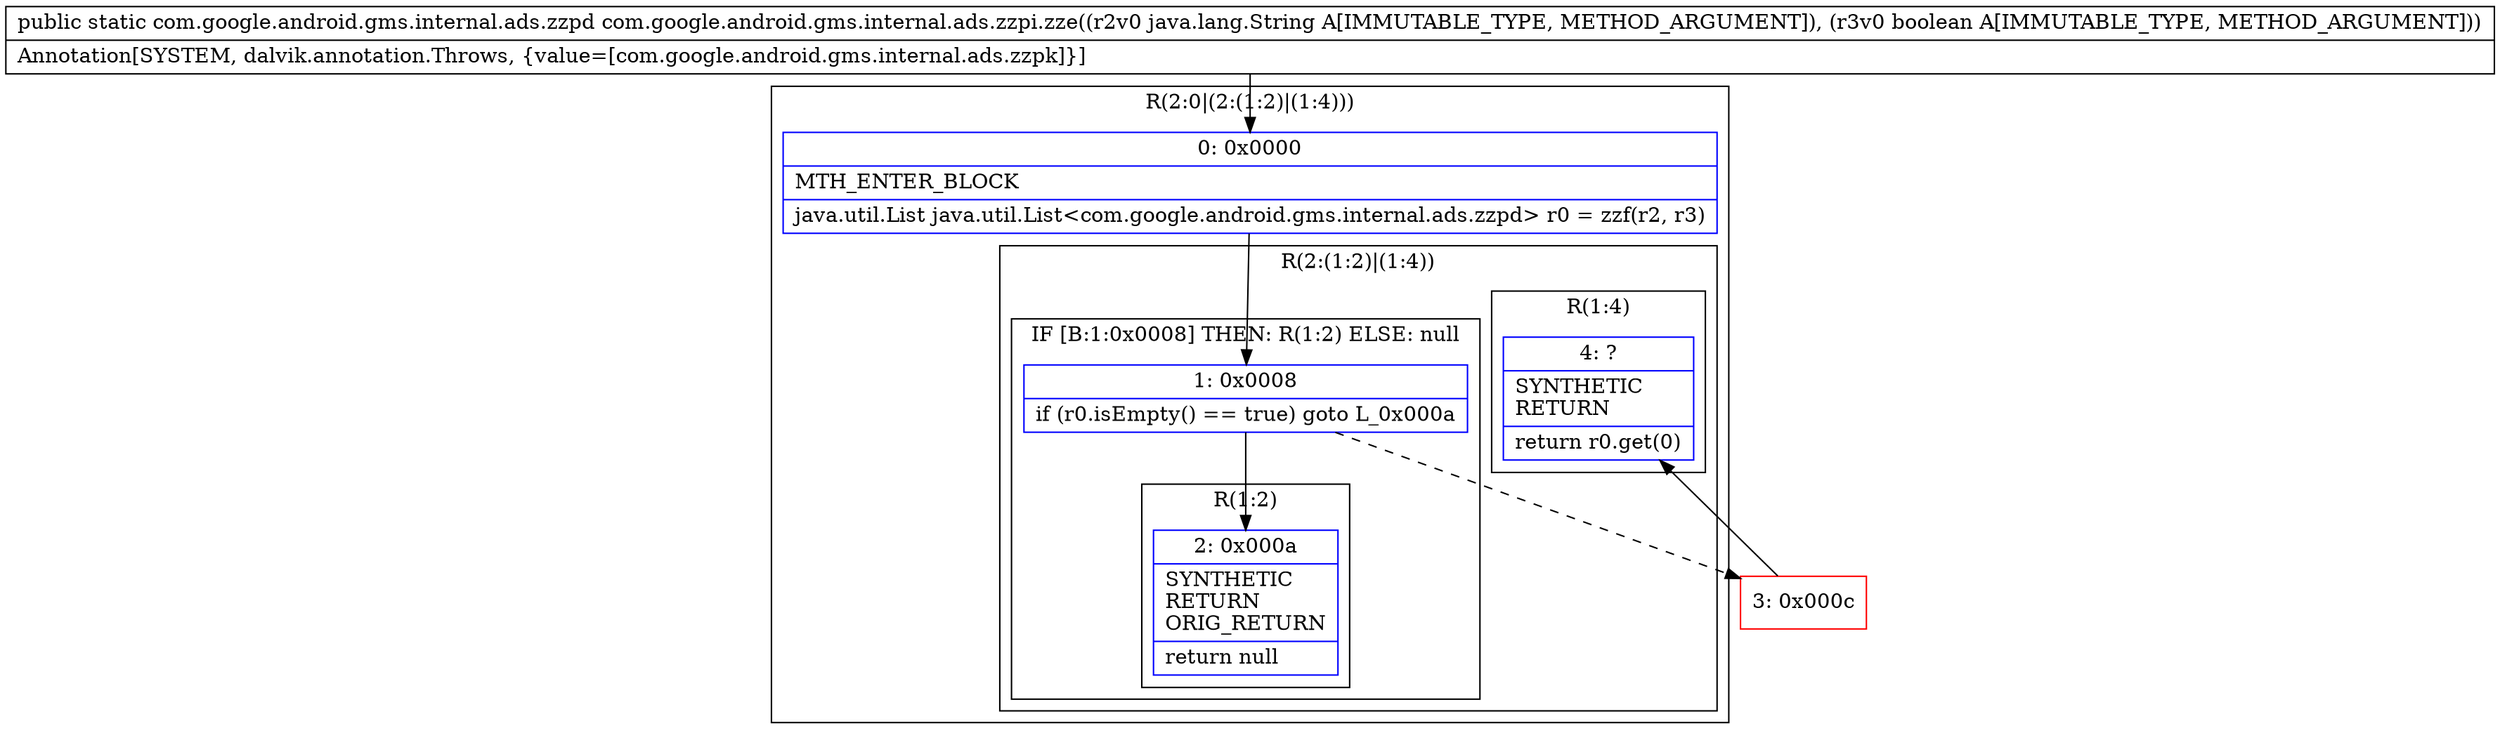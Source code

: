 digraph "CFG forcom.google.android.gms.internal.ads.zzpi.zze(Ljava\/lang\/String;Z)Lcom\/google\/android\/gms\/internal\/ads\/zzpd;" {
subgraph cluster_Region_292459036 {
label = "R(2:0|(2:(1:2)|(1:4)))";
node [shape=record,color=blue];
Node_0 [shape=record,label="{0\:\ 0x0000|MTH_ENTER_BLOCK\l|java.util.List java.util.List\<com.google.android.gms.internal.ads.zzpd\> r0 = zzf(r2, r3)\l}"];
subgraph cluster_Region_480277145 {
label = "R(2:(1:2)|(1:4))";
node [shape=record,color=blue];
subgraph cluster_IfRegion_2073563059 {
label = "IF [B:1:0x0008] THEN: R(1:2) ELSE: null";
node [shape=record,color=blue];
Node_1 [shape=record,label="{1\:\ 0x0008|if (r0.isEmpty() == true) goto L_0x000a\l}"];
subgraph cluster_Region_1156731521 {
label = "R(1:2)";
node [shape=record,color=blue];
Node_2 [shape=record,label="{2\:\ 0x000a|SYNTHETIC\lRETURN\lORIG_RETURN\l|return null\l}"];
}
}
subgraph cluster_Region_1775547663 {
label = "R(1:4)";
node [shape=record,color=blue];
Node_4 [shape=record,label="{4\:\ ?|SYNTHETIC\lRETURN\l|return r0.get(0)\l}"];
}
}
}
Node_3 [shape=record,color=red,label="{3\:\ 0x000c}"];
MethodNode[shape=record,label="{public static com.google.android.gms.internal.ads.zzpd com.google.android.gms.internal.ads.zzpi.zze((r2v0 java.lang.String A[IMMUTABLE_TYPE, METHOD_ARGUMENT]), (r3v0 boolean A[IMMUTABLE_TYPE, METHOD_ARGUMENT]))  | Annotation[SYSTEM, dalvik.annotation.Throws, \{value=[com.google.android.gms.internal.ads.zzpk]\}]\l}"];
MethodNode -> Node_0;
Node_0 -> Node_1;
Node_1 -> Node_2;
Node_1 -> Node_3[style=dashed];
Node_3 -> Node_4;
}

